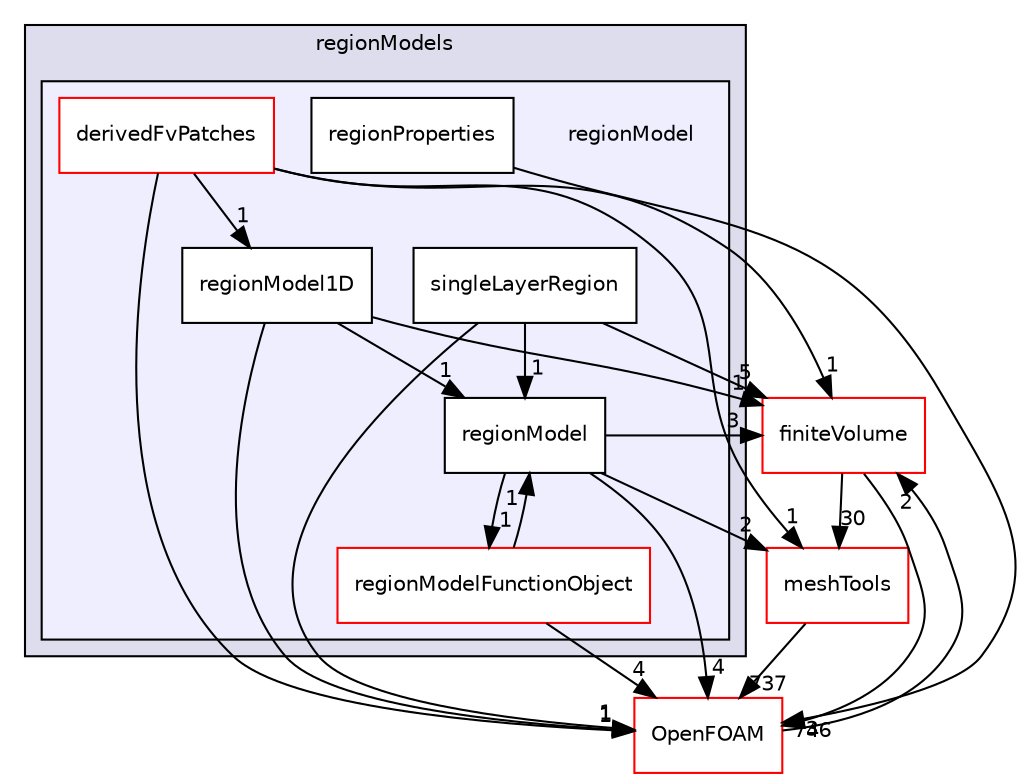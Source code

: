 digraph "src/regionModels/regionModel" {
  bgcolor=transparent;
  compound=true
  node [ fontsize="10", fontname="Helvetica"];
  edge [ labelfontsize="10", labelfontname="Helvetica"];
  subgraph clusterdir_1cee61ac5e24023b73c87e3e265bd2be {
    graph [ bgcolor="#ddddee", pencolor="black", label="regionModels" fontname="Helvetica", fontsize="10", URL="dir_1cee61ac5e24023b73c87e3e265bd2be.html"]
  subgraph clusterdir_e1879fa133c4c7d7be31da46fdc26b53 {
    graph [ bgcolor="#eeeeff", pencolor="black", label="" URL="dir_e1879fa133c4c7d7be31da46fdc26b53.html"];
    dir_e1879fa133c4c7d7be31da46fdc26b53 [shape=plaintext label="regionModel"];
    dir_7507e56513b853f707b3bdaa97949439 [shape=box label="derivedFvPatches" color="red" fillcolor="white" style="filled" URL="dir_7507e56513b853f707b3bdaa97949439.html"];
    dir_9def0c2234ad5b9415d4c89f24e8e942 [shape=box label="regionModel" color="black" fillcolor="white" style="filled" URL="dir_9def0c2234ad5b9415d4c89f24e8e942.html"];
    dir_a47d2577c5ea3864db122fc0ee31792e [shape=box label="regionModel1D" color="black" fillcolor="white" style="filled" URL="dir_a47d2577c5ea3864db122fc0ee31792e.html"];
    dir_20c1d0d82e141075254a9c9d121384c9 [shape=box label="regionModelFunctionObject" color="red" fillcolor="white" style="filled" URL="dir_20c1d0d82e141075254a9c9d121384c9.html"];
    dir_7ee3862c48ebb7d46f48dc9c4a663c00 [shape=box label="regionProperties" color="black" fillcolor="white" style="filled" URL="dir_7ee3862c48ebb7d46f48dc9c4a663c00.html"];
    dir_0fee55ba70ecc59ec35a5f954242444f [shape=box label="singleLayerRegion" color="black" fillcolor="white" style="filled" URL="dir_0fee55ba70ecc59ec35a5f954242444f.html"];
  }
  }
  dir_9bd15774b555cf7259a6fa18f99fe99b [shape=box label="finiteVolume" color="red" URL="dir_9bd15774b555cf7259a6fa18f99fe99b.html"];
  dir_ae30ad0bef50cf391b24c614251bb9fd [shape=box label="meshTools" color="red" URL="dir_ae30ad0bef50cf391b24c614251bb9fd.html"];
  dir_c5473ff19b20e6ec4dfe5c310b3778a8 [shape=box label="OpenFOAM" color="red" URL="dir_c5473ff19b20e6ec4dfe5c310b3778a8.html"];
  dir_9bd15774b555cf7259a6fa18f99fe99b->dir_ae30ad0bef50cf391b24c614251bb9fd [headlabel="30", labeldistance=1.5 headhref="dir_000897_001751.html"];
  dir_9bd15774b555cf7259a6fa18f99fe99b->dir_c5473ff19b20e6ec4dfe5c310b3778a8 [headlabel="746", labeldistance=1.5 headhref="dir_000897_001897.html"];
  dir_0fee55ba70ecc59ec35a5f954242444f->dir_9bd15774b555cf7259a6fa18f99fe99b [headlabel="5", labeldistance=1.5 headhref="dir_002559_000897.html"];
  dir_0fee55ba70ecc59ec35a5f954242444f->dir_c5473ff19b20e6ec4dfe5c310b3778a8 [headlabel="1", labeldistance=1.5 headhref="dir_002559_001897.html"];
  dir_0fee55ba70ecc59ec35a5f954242444f->dir_9def0c2234ad5b9415d4c89f24e8e942 [headlabel="1", labeldistance=1.5 headhref="dir_002559_002554.html"];
  dir_ae30ad0bef50cf391b24c614251bb9fd->dir_c5473ff19b20e6ec4dfe5c310b3778a8 [headlabel="737", labeldistance=1.5 headhref="dir_001751_001897.html"];
  dir_a47d2577c5ea3864db122fc0ee31792e->dir_9bd15774b555cf7259a6fa18f99fe99b [headlabel="1", labeldistance=1.5 headhref="dir_002555_000897.html"];
  dir_a47d2577c5ea3864db122fc0ee31792e->dir_c5473ff19b20e6ec4dfe5c310b3778a8 [headlabel="1", labeldistance=1.5 headhref="dir_002555_001897.html"];
  dir_a47d2577c5ea3864db122fc0ee31792e->dir_9def0c2234ad5b9415d4c89f24e8e942 [headlabel="1", labeldistance=1.5 headhref="dir_002555_002554.html"];
  dir_7507e56513b853f707b3bdaa97949439->dir_9bd15774b555cf7259a6fa18f99fe99b [headlabel="1", labeldistance=1.5 headhref="dir_002552_000897.html"];
  dir_7507e56513b853f707b3bdaa97949439->dir_ae30ad0bef50cf391b24c614251bb9fd [headlabel="1", labeldistance=1.5 headhref="dir_002552_001751.html"];
  dir_7507e56513b853f707b3bdaa97949439->dir_a47d2577c5ea3864db122fc0ee31792e [headlabel="1", labeldistance=1.5 headhref="dir_002552_002555.html"];
  dir_7507e56513b853f707b3bdaa97949439->dir_c5473ff19b20e6ec4dfe5c310b3778a8 [headlabel="1", labeldistance=1.5 headhref="dir_002552_001897.html"];
  dir_20c1d0d82e141075254a9c9d121384c9->dir_c5473ff19b20e6ec4dfe5c310b3778a8 [headlabel="4", labeldistance=1.5 headhref="dir_002556_001897.html"];
  dir_20c1d0d82e141075254a9c9d121384c9->dir_9def0c2234ad5b9415d4c89f24e8e942 [headlabel="1", labeldistance=1.5 headhref="dir_002556_002554.html"];
  dir_7ee3862c48ebb7d46f48dc9c4a663c00->dir_c5473ff19b20e6ec4dfe5c310b3778a8 [headlabel="3", labeldistance=1.5 headhref="dir_002558_001897.html"];
  dir_c5473ff19b20e6ec4dfe5c310b3778a8->dir_9bd15774b555cf7259a6fa18f99fe99b [headlabel="2", labeldistance=1.5 headhref="dir_001897_000897.html"];
  dir_9def0c2234ad5b9415d4c89f24e8e942->dir_9bd15774b555cf7259a6fa18f99fe99b [headlabel="3", labeldistance=1.5 headhref="dir_002554_000897.html"];
  dir_9def0c2234ad5b9415d4c89f24e8e942->dir_ae30ad0bef50cf391b24c614251bb9fd [headlabel="2", labeldistance=1.5 headhref="dir_002554_001751.html"];
  dir_9def0c2234ad5b9415d4c89f24e8e942->dir_20c1d0d82e141075254a9c9d121384c9 [headlabel="1", labeldistance=1.5 headhref="dir_002554_002556.html"];
  dir_9def0c2234ad5b9415d4c89f24e8e942->dir_c5473ff19b20e6ec4dfe5c310b3778a8 [headlabel="4", labeldistance=1.5 headhref="dir_002554_001897.html"];
}
